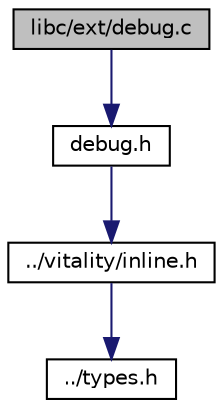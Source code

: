 digraph "libc/ext/debug.c"
{
  edge [fontname="Helvetica",fontsize="10",labelfontname="Helvetica",labelfontsize="10"];
  node [fontname="Helvetica",fontsize="10",shape=record];
  Node0 [label="libc/ext/debug.c",height=0.2,width=0.4,color="black", fillcolor="grey75", style="filled", fontcolor="black"];
  Node0 -> Node1 [color="midnightblue",fontsize="10",style="solid",fontname="Helvetica"];
  Node1 [label="debug.h",height=0.2,width=0.4,color="black", fillcolor="white", style="filled",URL="$a00020.html"];
  Node1 -> Node2 [color="midnightblue",fontsize="10",style="solid",fontname="Helvetica"];
  Node2 [label="../vitality/inline.h",height=0.2,width=0.4,color="black", fillcolor="white", style="filled",URL="$a00077.html"];
  Node2 -> Node3 [color="midnightblue",fontsize="10",style="solid",fontname="Helvetica"];
  Node3 [label="../types.h",height=0.2,width=0.4,color="black", fillcolor="white", style="filled",URL="$a00068.html"];
}
